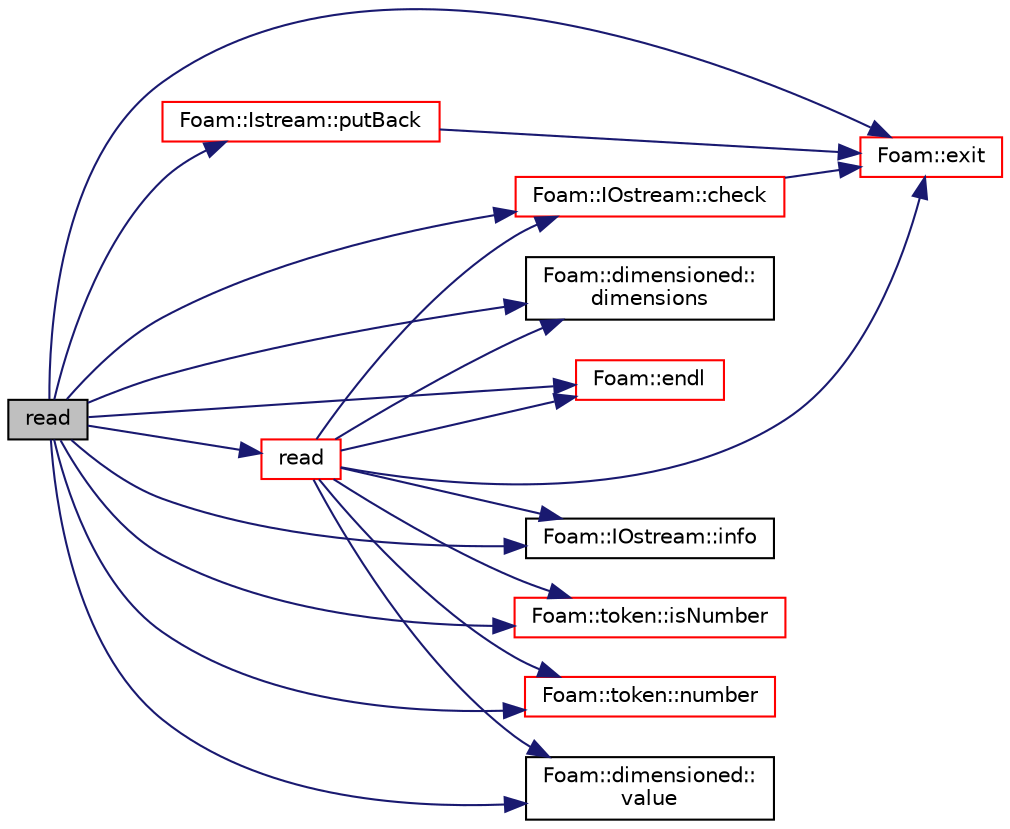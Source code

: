 digraph "read"
{
  bgcolor="transparent";
  edge [fontname="Helvetica",fontsize="10",labelfontname="Helvetica",labelfontsize="10"];
  node [fontname="Helvetica",fontsize="10",shape=record];
  rankdir="LR";
  Node1258 [label="read",height=0.2,width=0.4,color="black", fillcolor="grey75", style="filled", fontcolor="black"];
  Node1258 -> Node1259 [color="midnightblue",fontsize="10",style="solid",fontname="Helvetica"];
  Node1259 [label="Foam::IOstream::check",height=0.2,width=0.4,color="red",URL="$a27333.html#a367eb3425fc4e8270e2aa961df8ac8a5",tooltip="Check IOstream status for given operation. "];
  Node1259 -> Node1262 [color="midnightblue",fontsize="10",style="solid",fontname="Helvetica"];
  Node1262 [label="Foam::exit",height=0.2,width=0.4,color="red",URL="$a21851.html#a06ca7250d8e89caf05243ec094843642"];
  Node1258 -> Node1305 [color="midnightblue",fontsize="10",style="solid",fontname="Helvetica"];
  Node1305 [label="Foam::dimensioned::\ldimensions",height=0.2,width=0.4,color="black",URL="$a27473.html#a512673c2674ca2d38885f1bb5f6994fb",tooltip="Return const reference to dimensions. "];
  Node1258 -> Node1266 [color="midnightblue",fontsize="10",style="solid",fontname="Helvetica"];
  Node1266 [label="Foam::endl",height=0.2,width=0.4,color="red",URL="$a21851.html#a2db8fe02a0d3909e9351bb4275b23ce4",tooltip="Add newline and flush stream. "];
  Node1258 -> Node1262 [color="midnightblue",fontsize="10",style="solid",fontname="Helvetica"];
  Node1258 -> Node1310 [color="midnightblue",fontsize="10",style="solid",fontname="Helvetica"];
  Node1310 [label="Foam::IOstream::info",height=0.2,width=0.4,color="black",URL="$a27333.html#acf03c00da2e08651c45c43e6e900abfa",tooltip="Return info proxy. "];
  Node1258 -> Node1311 [color="midnightblue",fontsize="10",style="solid",fontname="Helvetica"];
  Node1311 [label="Foam::token::isNumber",height=0.2,width=0.4,color="red",URL="$a27413.html#a1680baf2428512b1a45060f52f3ade28"];
  Node1258 -> Node1313 [color="midnightblue",fontsize="10",style="solid",fontname="Helvetica"];
  Node1313 [label="Foam::token::number",height=0.2,width=0.4,color="red",URL="$a27413.html#af8b3d0358632fb7b7438480d48649fba"];
  Node1258 -> Node1315 [color="midnightblue",fontsize="10",style="solid",fontname="Helvetica"];
  Node1315 [label="Foam::Istream::putBack",height=0.2,width=0.4,color="red",URL="$a27341.html#af22e503b062298eef54e360dfc06d0b4",tooltip="Put back token. "];
  Node1315 -> Node1262 [color="midnightblue",fontsize="10",style="solid",fontname="Helvetica"];
  Node1258 -> Node1316 [color="midnightblue",fontsize="10",style="solid",fontname="Helvetica"];
  Node1316 [label="read",height=0.2,width=0.4,color="red",URL="$a27477.html#a4b1272c56fc93e26715db0ffd87a9b1f",tooltip="Read using provided units. Used only in initial parsing. "];
  Node1316 -> Node1259 [color="midnightblue",fontsize="10",style="solid",fontname="Helvetica"];
  Node1316 -> Node1305 [color="midnightblue",fontsize="10",style="solid",fontname="Helvetica"];
  Node1316 -> Node1266 [color="midnightblue",fontsize="10",style="solid",fontname="Helvetica"];
  Node1316 -> Node1262 [color="midnightblue",fontsize="10",style="solid",fontname="Helvetica"];
  Node1316 -> Node1310 [color="midnightblue",fontsize="10",style="solid",fontname="Helvetica"];
  Node1316 -> Node1311 [color="midnightblue",fontsize="10",style="solid",fontname="Helvetica"];
  Node1316 -> Node1313 [color="midnightblue",fontsize="10",style="solid",fontname="Helvetica"];
  Node1316 -> Node1307 [color="midnightblue",fontsize="10",style="solid",fontname="Helvetica"];
  Node1307 [label="Foam::dimensioned::\lvalue",height=0.2,width=0.4,color="black",URL="$a27473.html#a7948200a26c85fc3a83ffa510a91d668",tooltip="Return const reference to value. "];
  Node1258 -> Node1307 [color="midnightblue",fontsize="10",style="solid",fontname="Helvetica"];
}
